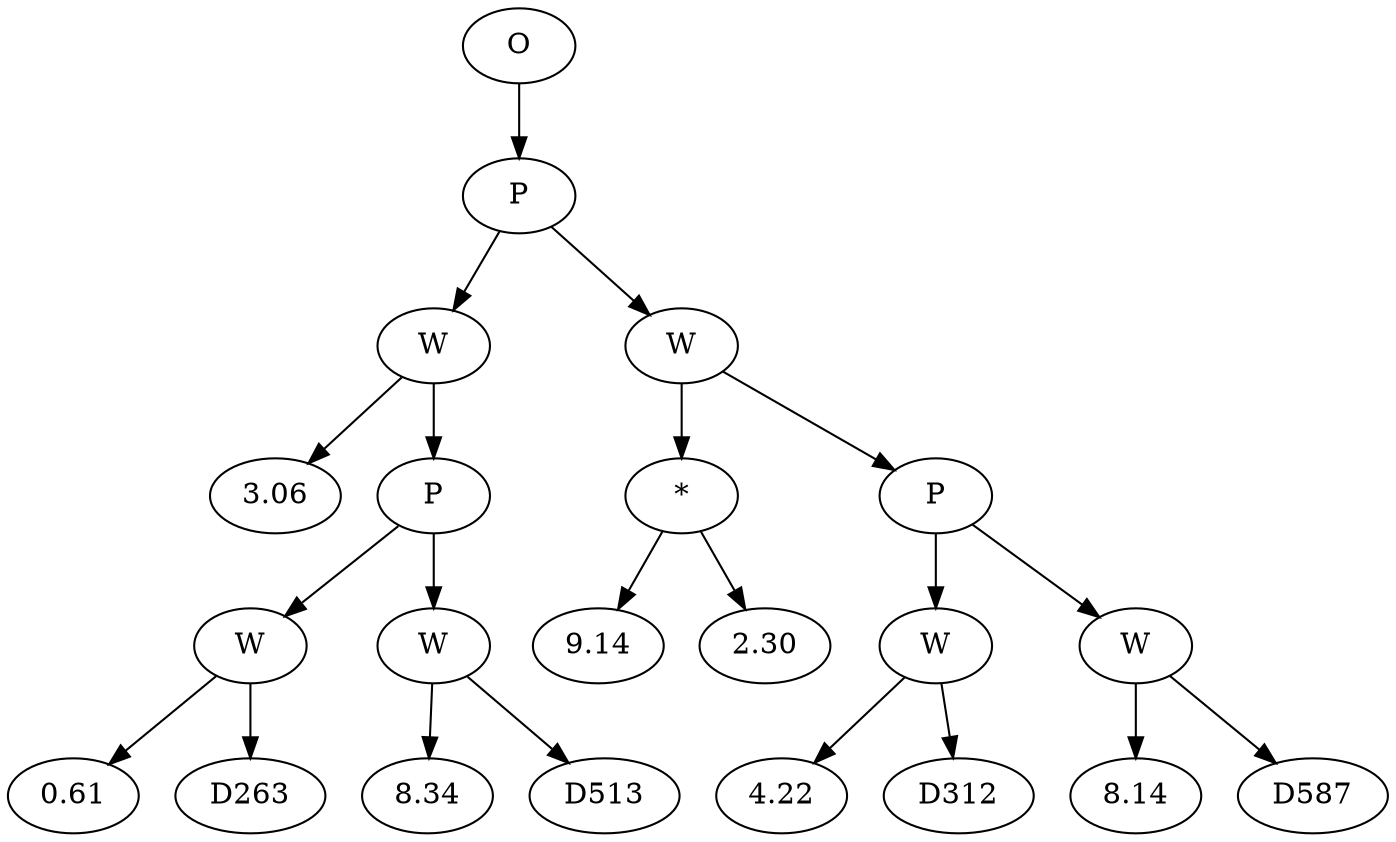 // Tree
digraph {
	16146410 [label=O]
	16146411 [label=P]
	16146410 -> 16146411
	16146412 [label=W]
	16146411 -> 16146412
	16146413 [label=3.06]
	16146412 -> 16146413
	16146414 [label=P]
	16146412 -> 16146414
	16146415 [label=W]
	16146414 -> 16146415
	16146416 [label=0.61]
	16146415 -> 16146416
	16146417 [label=D263]
	16146415 -> 16146417
	16146418 [label=W]
	16146414 -> 16146418
	16146419 [label=8.34]
	16146418 -> 16146419
	16146420 [label=D513]
	16146418 -> 16146420
	16146421 [label=W]
	16146411 -> 16146421
	16146422 [label="*"]
	16146421 -> 16146422
	16146423 [label=9.14]
	16146422 -> 16146423
	16146424 [label=2.30]
	16146422 -> 16146424
	16146425 [label=P]
	16146421 -> 16146425
	16146426 [label=W]
	16146425 -> 16146426
	16146427 [label=4.22]
	16146426 -> 16146427
	16146428 [label=D312]
	16146426 -> 16146428
	16146429 [label=W]
	16146425 -> 16146429
	16146430 [label=8.14]
	16146429 -> 16146430
	16146431 [label=D587]
	16146429 -> 16146431
}
